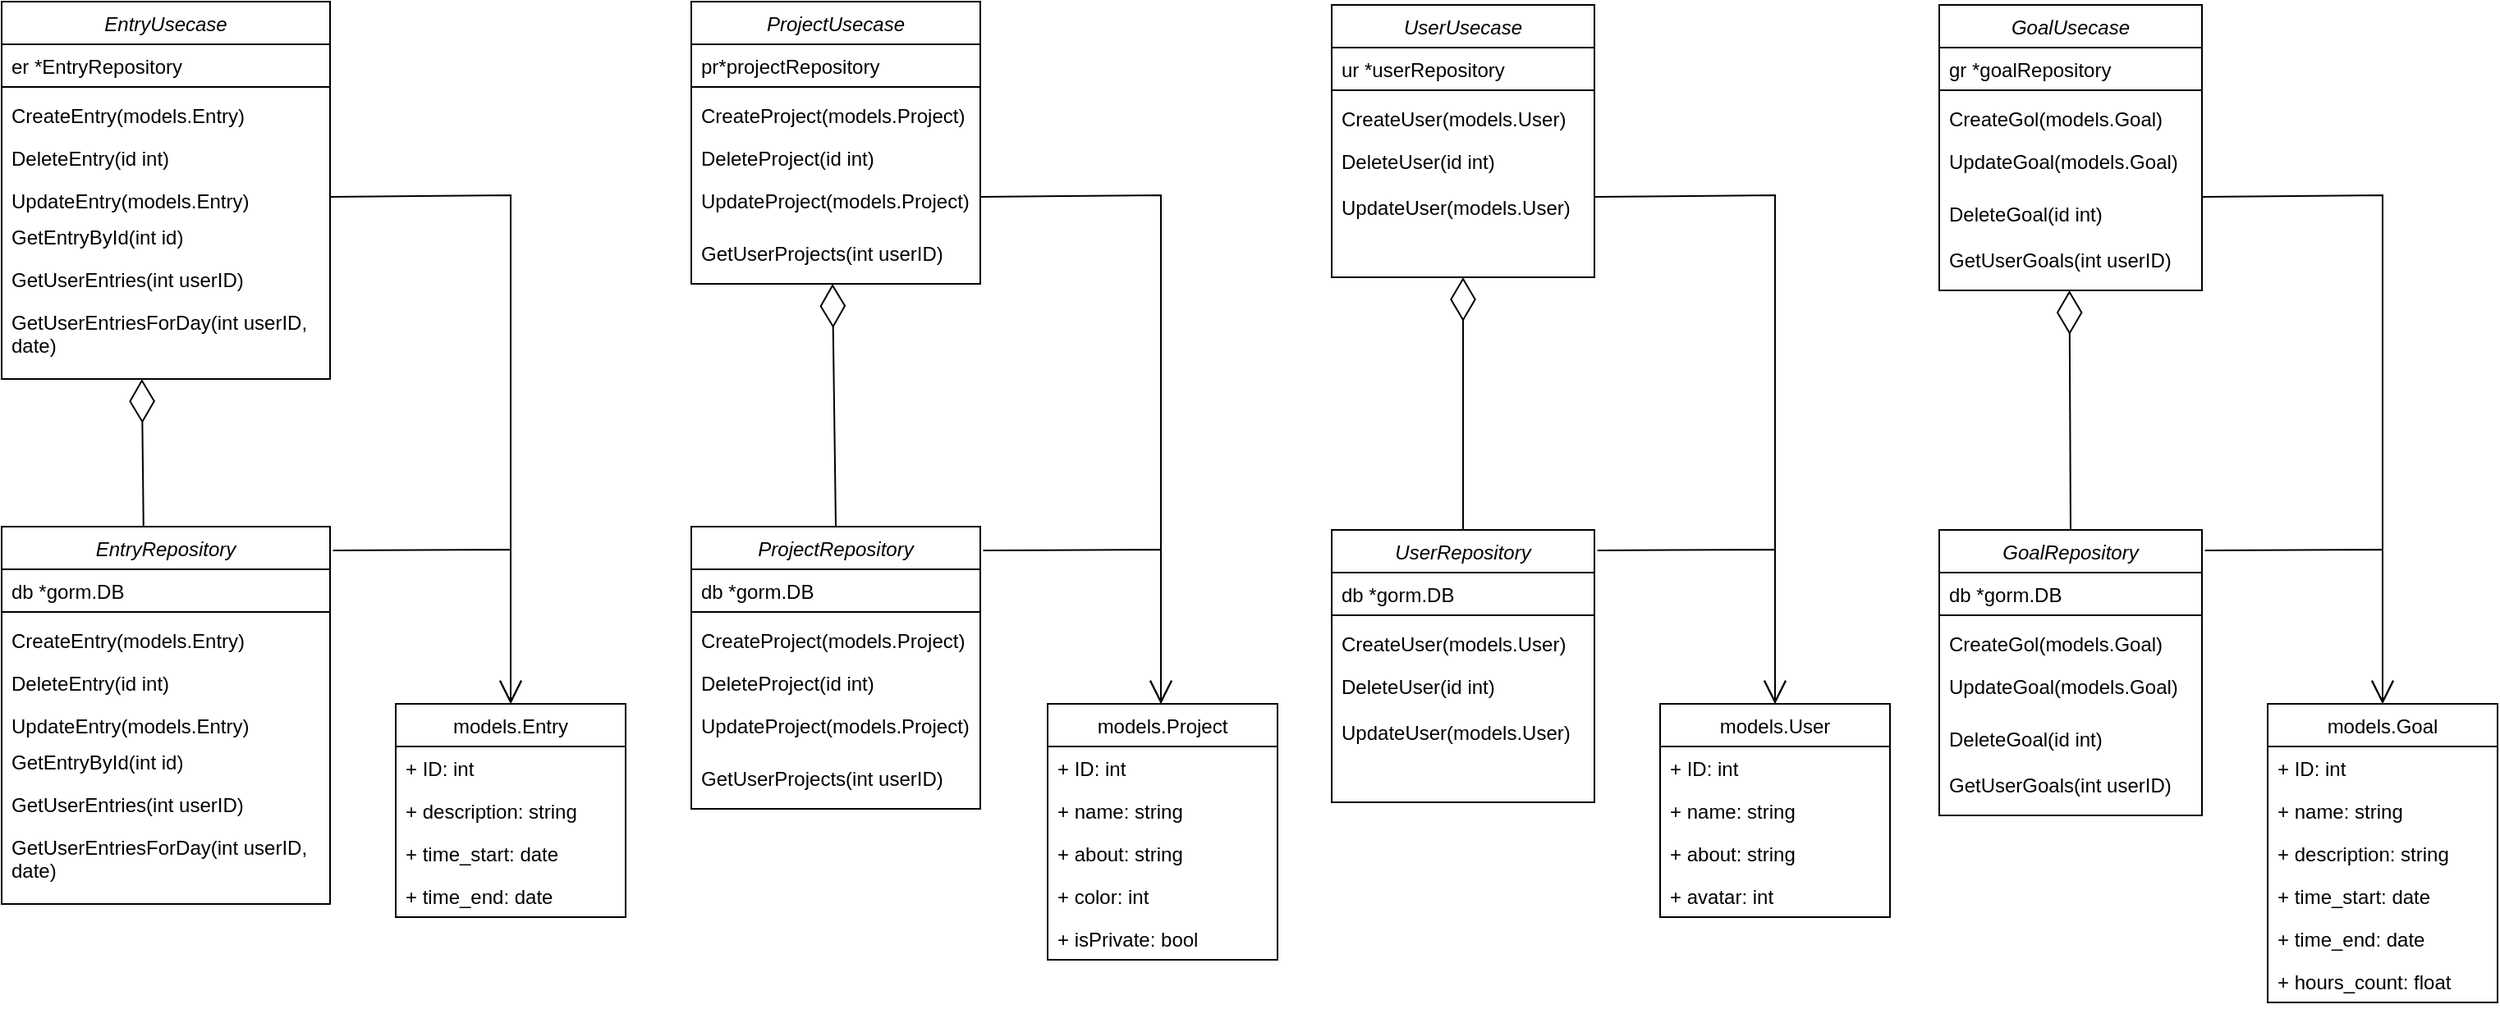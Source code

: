 <mxfile version="20.6.2" type="device"><diagram id="C5RBs43oDa-KdzZeNtuy" name="Page-1"><mxGraphModel dx="2102" dy="1493" grid="1" gridSize="10" guides="1" tooltips="1" connect="1" arrows="1" fold="1" page="1" pageScale="1" pageWidth="827" pageHeight="1169" math="0" shadow="0"><root><mxCell id="WIyWlLk6GJQsqaUBKTNV-0"/><mxCell id="WIyWlLk6GJQsqaUBKTNV-1" parent="WIyWlLk6GJQsqaUBKTNV-0"/><mxCell id="zkfFHV4jXpPFQw0GAbJ--0" value="EntryRepository" style="swimlane;fontStyle=2;align=center;verticalAlign=top;childLayout=stackLayout;horizontal=1;startSize=26;horizontalStack=0;resizeParent=1;resizeLast=0;collapsible=1;marginBottom=0;rounded=0;shadow=0;strokeWidth=1;" parent="WIyWlLk6GJQsqaUBKTNV-1" vertex="1"><mxGeometry x="190" y="532" width="200" height="230" as="geometry"><mxRectangle x="230" y="140" width="160" height="26" as="alternateBounds"/></mxGeometry></mxCell><mxCell id="zkfFHV4jXpPFQw0GAbJ--1" value="db *gorm.DB" style="text;align=left;verticalAlign=top;spacingLeft=4;spacingRight=4;overflow=hidden;rotatable=0;points=[[0,0.5],[1,0.5]];portConstraint=eastwest;" parent="zkfFHV4jXpPFQw0GAbJ--0" vertex="1"><mxGeometry y="26" width="200" height="22" as="geometry"/></mxCell><mxCell id="zkfFHV4jXpPFQw0GAbJ--4" value="" style="line;html=1;strokeWidth=1;align=left;verticalAlign=middle;spacingTop=-1;spacingLeft=3;spacingRight=3;rotatable=0;labelPosition=right;points=[];portConstraint=eastwest;" parent="zkfFHV4jXpPFQw0GAbJ--0" vertex="1"><mxGeometry y="48" width="200" height="8" as="geometry"/></mxCell><mxCell id="zkfFHV4jXpPFQw0GAbJ--5" value="CreateEntry(models.Entry)" style="text;align=left;verticalAlign=top;spacingLeft=4;spacingRight=4;overflow=hidden;rotatable=0;points=[[0,0.5],[1,0.5]];portConstraint=eastwest;" parent="zkfFHV4jXpPFQw0GAbJ--0" vertex="1"><mxGeometry y="56" width="200" height="26" as="geometry"/></mxCell><mxCell id="bdG2pTNwwo2HeMWPwpLU-18" value="DeleteEntry(id int)" style="text;align=left;verticalAlign=top;spacingLeft=4;spacingRight=4;overflow=hidden;rotatable=0;points=[[0,0.5],[1,0.5]];portConstraint=eastwest;" parent="zkfFHV4jXpPFQw0GAbJ--0" vertex="1"><mxGeometry y="82" width="200" height="26" as="geometry"/></mxCell><mxCell id="bdG2pTNwwo2HeMWPwpLU-19" value="UpdateEntry(models.Entry)" style="text;align=left;verticalAlign=top;spacingLeft=4;spacingRight=4;overflow=hidden;rotatable=0;points=[[0,0.5],[1,0.5]];portConstraint=eastwest;" parent="zkfFHV4jXpPFQw0GAbJ--0" vertex="1"><mxGeometry y="108" width="200" height="22" as="geometry"/></mxCell><mxCell id="bdG2pTNwwo2HeMWPwpLU-25" value="GetEntryById(int id)" style="text;align=left;verticalAlign=top;spacingLeft=4;spacingRight=4;overflow=hidden;rotatable=0;points=[[0,0.5],[1,0.5]];portConstraint=eastwest;" parent="zkfFHV4jXpPFQw0GAbJ--0" vertex="1"><mxGeometry y="130" width="200" height="26" as="geometry"/></mxCell><mxCell id="bdG2pTNwwo2HeMWPwpLU-26" value="GetUserEntries(int userID)" style="text;align=left;verticalAlign=top;spacingLeft=4;spacingRight=4;overflow=hidden;rotatable=0;points=[[0,0.5],[1,0.5]];portConstraint=eastwest;" parent="zkfFHV4jXpPFQw0GAbJ--0" vertex="1"><mxGeometry y="156" width="200" height="26" as="geometry"/></mxCell><mxCell id="ceSXgUmGwGuTZ-yXrynS-0" value="GetUserEntriesForDay(int userID,&#10;date)" style="text;align=left;verticalAlign=top;spacingLeft=4;spacingRight=4;overflow=hidden;rotatable=0;points=[[0,0.5],[1,0.5]];portConstraint=eastwest;" vertex="1" parent="zkfFHV4jXpPFQw0GAbJ--0"><mxGeometry y="182" width="200" height="48" as="geometry"/></mxCell><mxCell id="bdG2pTNwwo2HeMWPwpLU-0" value="ProjectRepository" style="swimlane;fontStyle=2;align=center;verticalAlign=top;childLayout=stackLayout;horizontal=1;startSize=26;horizontalStack=0;resizeParent=1;resizeLast=0;collapsible=1;marginBottom=0;rounded=0;shadow=0;strokeWidth=1;" parent="WIyWlLk6GJQsqaUBKTNV-1" vertex="1"><mxGeometry x="610" y="532" width="176" height="172" as="geometry"><mxRectangle x="230" y="140" width="160" height="26" as="alternateBounds"/></mxGeometry></mxCell><mxCell id="bdG2pTNwwo2HeMWPwpLU-1" value="db *gorm.DB" style="text;align=left;verticalAlign=top;spacingLeft=4;spacingRight=4;overflow=hidden;rotatable=0;points=[[0,0.5],[1,0.5]];portConstraint=eastwest;" parent="bdG2pTNwwo2HeMWPwpLU-0" vertex="1"><mxGeometry y="26" width="176" height="22" as="geometry"/></mxCell><mxCell id="bdG2pTNwwo2HeMWPwpLU-4" value="" style="line;html=1;strokeWidth=1;align=left;verticalAlign=middle;spacingTop=-1;spacingLeft=3;spacingRight=3;rotatable=0;labelPosition=right;points=[];portConstraint=eastwest;" parent="bdG2pTNwwo2HeMWPwpLU-0" vertex="1"><mxGeometry y="48" width="176" height="8" as="geometry"/></mxCell><mxCell id="bdG2pTNwwo2HeMWPwpLU-21" value="CreateProject(models.Project)" style="text;align=left;verticalAlign=top;spacingLeft=4;spacingRight=4;overflow=hidden;rotatable=0;points=[[0,0.5],[1,0.5]];portConstraint=eastwest;" parent="bdG2pTNwwo2HeMWPwpLU-0" vertex="1"><mxGeometry y="56" width="176" height="26" as="geometry"/></mxCell><mxCell id="bdG2pTNwwo2HeMWPwpLU-22" value="DeleteProject(id int)" style="text;align=left;verticalAlign=top;spacingLeft=4;spacingRight=4;overflow=hidden;rotatable=0;points=[[0,0.5],[1,0.5]];portConstraint=eastwest;" parent="bdG2pTNwwo2HeMWPwpLU-0" vertex="1"><mxGeometry y="82" width="176" height="26" as="geometry"/></mxCell><mxCell id="bdG2pTNwwo2HeMWPwpLU-23" value="UpdateProject(models.Project)" style="text;align=left;verticalAlign=top;spacingLeft=4;spacingRight=4;overflow=hidden;rotatable=0;points=[[0,0.5],[1,0.5]];portConstraint=eastwest;" parent="bdG2pTNwwo2HeMWPwpLU-0" vertex="1"><mxGeometry y="108" width="176" height="32" as="geometry"/></mxCell><mxCell id="ceSXgUmGwGuTZ-yXrynS-1" value="GetUserProjects(int userID)" style="text;align=left;verticalAlign=top;spacingLeft=4;spacingRight=4;overflow=hidden;rotatable=0;points=[[0,0.5],[1,0.5]];portConstraint=eastwest;" vertex="1" parent="bdG2pTNwwo2HeMWPwpLU-0"><mxGeometry y="140" width="176" height="32" as="geometry"/></mxCell><mxCell id="bdG2pTNwwo2HeMWPwpLU-6" value="UserRepository" style="swimlane;fontStyle=2;align=center;verticalAlign=top;childLayout=stackLayout;horizontal=1;startSize=26;horizontalStack=0;resizeParent=1;resizeLast=0;collapsible=1;marginBottom=0;rounded=0;shadow=0;strokeWidth=1;" parent="WIyWlLk6GJQsqaUBKTNV-1" vertex="1"><mxGeometry x="1000" y="534" width="160" height="166" as="geometry"><mxRectangle x="230" y="140" width="160" height="26" as="alternateBounds"/></mxGeometry></mxCell><mxCell id="bdG2pTNwwo2HeMWPwpLU-7" value="db *gorm.DB" style="text;align=left;verticalAlign=top;spacingLeft=4;spacingRight=4;overflow=hidden;rotatable=0;points=[[0,0.5],[1,0.5]];portConstraint=eastwest;" parent="bdG2pTNwwo2HeMWPwpLU-6" vertex="1"><mxGeometry y="26" width="160" height="22" as="geometry"/></mxCell><mxCell id="bdG2pTNwwo2HeMWPwpLU-10" value="" style="line;html=1;strokeWidth=1;align=left;verticalAlign=middle;spacingTop=-1;spacingLeft=3;spacingRight=3;rotatable=0;labelPosition=right;points=[];portConstraint=eastwest;" parent="bdG2pTNwwo2HeMWPwpLU-6" vertex="1"><mxGeometry y="48" width="160" height="8" as="geometry"/></mxCell><mxCell id="ceSXgUmGwGuTZ-yXrynS-2" value="CreateUser(models.User)" style="text;align=left;verticalAlign=top;spacingLeft=4;spacingRight=4;overflow=hidden;rotatable=0;points=[[0,0.5],[1,0.5]];portConstraint=eastwest;" vertex="1" parent="bdG2pTNwwo2HeMWPwpLU-6"><mxGeometry y="56" width="160" height="26" as="geometry"/></mxCell><mxCell id="ceSXgUmGwGuTZ-yXrynS-3" value="DeleteUser(id int)" style="text;align=left;verticalAlign=top;spacingLeft=4;spacingRight=4;overflow=hidden;rotatable=0;points=[[0,0.5],[1,0.5]];portConstraint=eastwest;" vertex="1" parent="bdG2pTNwwo2HeMWPwpLU-6"><mxGeometry y="82" width="160" height="28" as="geometry"/></mxCell><mxCell id="ceSXgUmGwGuTZ-yXrynS-4" value="UpdateUser(models.User)" style="text;align=left;verticalAlign=top;spacingLeft=4;spacingRight=4;overflow=hidden;rotatable=0;points=[[0,0.5],[1,0.5]];portConstraint=eastwest;" vertex="1" parent="bdG2pTNwwo2HeMWPwpLU-6"><mxGeometry y="110" width="160" height="32" as="geometry"/></mxCell><mxCell id="bdG2pTNwwo2HeMWPwpLU-12" value="GoalRepository" style="swimlane;fontStyle=2;align=center;verticalAlign=top;childLayout=stackLayout;horizontal=1;startSize=26;horizontalStack=0;resizeParent=1;resizeLast=0;collapsible=1;marginBottom=0;rounded=0;shadow=0;strokeWidth=1;" parent="WIyWlLk6GJQsqaUBKTNV-1" vertex="1"><mxGeometry x="1370" y="534" width="160" height="174" as="geometry"><mxRectangle x="230" y="140" width="160" height="26" as="alternateBounds"/></mxGeometry></mxCell><mxCell id="bdG2pTNwwo2HeMWPwpLU-13" value="db *gorm.DB" style="text;align=left;verticalAlign=top;spacingLeft=4;spacingRight=4;overflow=hidden;rotatable=0;points=[[0,0.5],[1,0.5]];portConstraint=eastwest;" parent="bdG2pTNwwo2HeMWPwpLU-12" vertex="1"><mxGeometry y="26" width="160" height="22" as="geometry"/></mxCell><mxCell id="bdG2pTNwwo2HeMWPwpLU-16" value="" style="line;html=1;strokeWidth=1;align=left;verticalAlign=middle;spacingTop=-1;spacingLeft=3;spacingRight=3;rotatable=0;labelPosition=right;points=[];portConstraint=eastwest;" parent="bdG2pTNwwo2HeMWPwpLU-12" vertex="1"><mxGeometry y="48" width="160" height="8" as="geometry"/></mxCell><mxCell id="ceSXgUmGwGuTZ-yXrynS-8" value="CreateGol(models.Goal)" style="text;align=left;verticalAlign=top;spacingLeft=4;spacingRight=4;overflow=hidden;rotatable=0;points=[[0,0.5],[1,0.5]];portConstraint=eastwest;" vertex="1" parent="bdG2pTNwwo2HeMWPwpLU-12"><mxGeometry y="56" width="160" height="26" as="geometry"/></mxCell><mxCell id="ceSXgUmGwGuTZ-yXrynS-10" value="UpdateGoal(models.Goal)" style="text;align=left;verticalAlign=top;spacingLeft=4;spacingRight=4;overflow=hidden;rotatable=0;points=[[0,0.5],[1,0.5]];portConstraint=eastwest;" vertex="1" parent="bdG2pTNwwo2HeMWPwpLU-12"><mxGeometry y="82" width="160" height="32" as="geometry"/></mxCell><mxCell id="ceSXgUmGwGuTZ-yXrynS-9" value="DeleteGoal(id int)" style="text;align=left;verticalAlign=top;spacingLeft=4;spacingRight=4;overflow=hidden;rotatable=0;points=[[0,0.5],[1,0.5]];portConstraint=eastwest;" vertex="1" parent="bdG2pTNwwo2HeMWPwpLU-12"><mxGeometry y="114" width="160" height="28" as="geometry"/></mxCell><mxCell id="ceSXgUmGwGuTZ-yXrynS-11" value="GetUserGoals(int userID)" style="text;align=left;verticalAlign=top;spacingLeft=4;spacingRight=4;overflow=hidden;rotatable=0;points=[[0,0.5],[1,0.5]];portConstraint=eastwest;" vertex="1" parent="bdG2pTNwwo2HeMWPwpLU-12"><mxGeometry y="142" width="160" height="32" as="geometry"/></mxCell><mxCell id="ceSXgUmGwGuTZ-yXrynS-12" value="EntryUsecase" style="swimlane;fontStyle=2;align=center;verticalAlign=top;childLayout=stackLayout;horizontal=1;startSize=26;horizontalStack=0;resizeParent=1;resizeLast=0;collapsible=1;marginBottom=0;rounded=0;shadow=0;strokeWidth=1;" vertex="1" parent="WIyWlLk6GJQsqaUBKTNV-1"><mxGeometry x="190" y="212" width="200" height="230" as="geometry"><mxRectangle x="230" y="140" width="160" height="26" as="alternateBounds"/></mxGeometry></mxCell><mxCell id="ceSXgUmGwGuTZ-yXrynS-13" value="er *EntryRepository" style="text;align=left;verticalAlign=top;spacingLeft=4;spacingRight=4;overflow=hidden;rotatable=0;points=[[0,0.5],[1,0.5]];portConstraint=eastwest;" vertex="1" parent="ceSXgUmGwGuTZ-yXrynS-12"><mxGeometry y="26" width="200" height="22" as="geometry"/></mxCell><mxCell id="ceSXgUmGwGuTZ-yXrynS-14" value="" style="line;html=1;strokeWidth=1;align=left;verticalAlign=middle;spacingTop=-1;spacingLeft=3;spacingRight=3;rotatable=0;labelPosition=right;points=[];portConstraint=eastwest;" vertex="1" parent="ceSXgUmGwGuTZ-yXrynS-12"><mxGeometry y="48" width="200" height="8" as="geometry"/></mxCell><mxCell id="ceSXgUmGwGuTZ-yXrynS-15" value="CreateEntry(models.Entry)" style="text;align=left;verticalAlign=top;spacingLeft=4;spacingRight=4;overflow=hidden;rotatable=0;points=[[0,0.5],[1,0.5]];portConstraint=eastwest;" vertex="1" parent="ceSXgUmGwGuTZ-yXrynS-12"><mxGeometry y="56" width="200" height="26" as="geometry"/></mxCell><mxCell id="ceSXgUmGwGuTZ-yXrynS-16" value="DeleteEntry(id int)" style="text;align=left;verticalAlign=top;spacingLeft=4;spacingRight=4;overflow=hidden;rotatable=0;points=[[0,0.5],[1,0.5]];portConstraint=eastwest;" vertex="1" parent="ceSXgUmGwGuTZ-yXrynS-12"><mxGeometry y="82" width="200" height="26" as="geometry"/></mxCell><mxCell id="ceSXgUmGwGuTZ-yXrynS-17" value="UpdateEntry(models.Entry)" style="text;align=left;verticalAlign=top;spacingLeft=4;spacingRight=4;overflow=hidden;rotatable=0;points=[[0,0.5],[1,0.5]];portConstraint=eastwest;" vertex="1" parent="ceSXgUmGwGuTZ-yXrynS-12"><mxGeometry y="108" width="200" height="22" as="geometry"/></mxCell><mxCell id="ceSXgUmGwGuTZ-yXrynS-18" value="GetEntryById(int id)" style="text;align=left;verticalAlign=top;spacingLeft=4;spacingRight=4;overflow=hidden;rotatable=0;points=[[0,0.5],[1,0.5]];portConstraint=eastwest;" vertex="1" parent="ceSXgUmGwGuTZ-yXrynS-12"><mxGeometry y="130" width="200" height="26" as="geometry"/></mxCell><mxCell id="ceSXgUmGwGuTZ-yXrynS-19" value="GetUserEntries(int userID)" style="text;align=left;verticalAlign=top;spacingLeft=4;spacingRight=4;overflow=hidden;rotatable=0;points=[[0,0.5],[1,0.5]];portConstraint=eastwest;" vertex="1" parent="ceSXgUmGwGuTZ-yXrynS-12"><mxGeometry y="156" width="200" height="26" as="geometry"/></mxCell><mxCell id="ceSXgUmGwGuTZ-yXrynS-20" value="GetUserEntriesForDay(int userID,&#10;date)" style="text;align=left;verticalAlign=top;spacingLeft=4;spacingRight=4;overflow=hidden;rotatable=0;points=[[0,0.5],[1,0.5]];portConstraint=eastwest;" vertex="1" parent="ceSXgUmGwGuTZ-yXrynS-12"><mxGeometry y="182" width="200" height="48" as="geometry"/></mxCell><mxCell id="ceSXgUmGwGuTZ-yXrynS-21" value="ProjectUsecase" style="swimlane;fontStyle=2;align=center;verticalAlign=top;childLayout=stackLayout;horizontal=1;startSize=26;horizontalStack=0;resizeParent=1;resizeLast=0;collapsible=1;marginBottom=0;rounded=0;shadow=0;strokeWidth=1;" vertex="1" parent="WIyWlLk6GJQsqaUBKTNV-1"><mxGeometry x="610" y="212" width="176" height="172" as="geometry"><mxRectangle x="230" y="140" width="160" height="26" as="alternateBounds"/></mxGeometry></mxCell><mxCell id="ceSXgUmGwGuTZ-yXrynS-22" value="pr*projectRepository" style="text;align=left;verticalAlign=top;spacingLeft=4;spacingRight=4;overflow=hidden;rotatable=0;points=[[0,0.5],[1,0.5]];portConstraint=eastwest;" vertex="1" parent="ceSXgUmGwGuTZ-yXrynS-21"><mxGeometry y="26" width="176" height="22" as="geometry"/></mxCell><mxCell id="ceSXgUmGwGuTZ-yXrynS-23" value="" style="line;html=1;strokeWidth=1;align=left;verticalAlign=middle;spacingTop=-1;spacingLeft=3;spacingRight=3;rotatable=0;labelPosition=right;points=[];portConstraint=eastwest;" vertex="1" parent="ceSXgUmGwGuTZ-yXrynS-21"><mxGeometry y="48" width="176" height="8" as="geometry"/></mxCell><mxCell id="ceSXgUmGwGuTZ-yXrynS-24" value="CreateProject(models.Project)" style="text;align=left;verticalAlign=top;spacingLeft=4;spacingRight=4;overflow=hidden;rotatable=0;points=[[0,0.5],[1,0.5]];portConstraint=eastwest;" vertex="1" parent="ceSXgUmGwGuTZ-yXrynS-21"><mxGeometry y="56" width="176" height="26" as="geometry"/></mxCell><mxCell id="ceSXgUmGwGuTZ-yXrynS-25" value="DeleteProject(id int)" style="text;align=left;verticalAlign=top;spacingLeft=4;spacingRight=4;overflow=hidden;rotatable=0;points=[[0,0.5],[1,0.5]];portConstraint=eastwest;" vertex="1" parent="ceSXgUmGwGuTZ-yXrynS-21"><mxGeometry y="82" width="176" height="26" as="geometry"/></mxCell><mxCell id="ceSXgUmGwGuTZ-yXrynS-26" value="UpdateProject(models.Project)" style="text;align=left;verticalAlign=top;spacingLeft=4;spacingRight=4;overflow=hidden;rotatable=0;points=[[0,0.5],[1,0.5]];portConstraint=eastwest;" vertex="1" parent="ceSXgUmGwGuTZ-yXrynS-21"><mxGeometry y="108" width="176" height="32" as="geometry"/></mxCell><mxCell id="ceSXgUmGwGuTZ-yXrynS-27" value="GetUserProjects(int userID)" style="text;align=left;verticalAlign=top;spacingLeft=4;spacingRight=4;overflow=hidden;rotatable=0;points=[[0,0.5],[1,0.5]];portConstraint=eastwest;" vertex="1" parent="ceSXgUmGwGuTZ-yXrynS-21"><mxGeometry y="140" width="176" height="32" as="geometry"/></mxCell><mxCell id="ceSXgUmGwGuTZ-yXrynS-28" value="UserUsecase" style="swimlane;fontStyle=2;align=center;verticalAlign=top;childLayout=stackLayout;horizontal=1;startSize=26;horizontalStack=0;resizeParent=1;resizeLast=0;collapsible=1;marginBottom=0;rounded=0;shadow=0;strokeWidth=1;" vertex="1" parent="WIyWlLk6GJQsqaUBKTNV-1"><mxGeometry x="1000" y="214" width="160" height="166" as="geometry"><mxRectangle x="230" y="140" width="160" height="26" as="alternateBounds"/></mxGeometry></mxCell><mxCell id="ceSXgUmGwGuTZ-yXrynS-29" value="ur *userRepository" style="text;align=left;verticalAlign=top;spacingLeft=4;spacingRight=4;overflow=hidden;rotatable=0;points=[[0,0.5],[1,0.5]];portConstraint=eastwest;" vertex="1" parent="ceSXgUmGwGuTZ-yXrynS-28"><mxGeometry y="26" width="160" height="22" as="geometry"/></mxCell><mxCell id="ceSXgUmGwGuTZ-yXrynS-30" value="" style="line;html=1;strokeWidth=1;align=left;verticalAlign=middle;spacingTop=-1;spacingLeft=3;spacingRight=3;rotatable=0;labelPosition=right;points=[];portConstraint=eastwest;" vertex="1" parent="ceSXgUmGwGuTZ-yXrynS-28"><mxGeometry y="48" width="160" height="8" as="geometry"/></mxCell><mxCell id="ceSXgUmGwGuTZ-yXrynS-31" value="CreateUser(models.User)" style="text;align=left;verticalAlign=top;spacingLeft=4;spacingRight=4;overflow=hidden;rotatable=0;points=[[0,0.5],[1,0.5]];portConstraint=eastwest;" vertex="1" parent="ceSXgUmGwGuTZ-yXrynS-28"><mxGeometry y="56" width="160" height="26" as="geometry"/></mxCell><mxCell id="ceSXgUmGwGuTZ-yXrynS-32" value="DeleteUser(id int)" style="text;align=left;verticalAlign=top;spacingLeft=4;spacingRight=4;overflow=hidden;rotatable=0;points=[[0,0.5],[1,0.5]];portConstraint=eastwest;" vertex="1" parent="ceSXgUmGwGuTZ-yXrynS-28"><mxGeometry y="82" width="160" height="28" as="geometry"/></mxCell><mxCell id="ceSXgUmGwGuTZ-yXrynS-33" value="UpdateUser(models.User)" style="text;align=left;verticalAlign=top;spacingLeft=4;spacingRight=4;overflow=hidden;rotatable=0;points=[[0,0.5],[1,0.5]];portConstraint=eastwest;" vertex="1" parent="ceSXgUmGwGuTZ-yXrynS-28"><mxGeometry y="110" width="160" height="32" as="geometry"/></mxCell><mxCell id="ceSXgUmGwGuTZ-yXrynS-34" value="GoalUsecase" style="swimlane;fontStyle=2;align=center;verticalAlign=top;childLayout=stackLayout;horizontal=1;startSize=26;horizontalStack=0;resizeParent=1;resizeLast=0;collapsible=1;marginBottom=0;rounded=0;shadow=0;strokeWidth=1;" vertex="1" parent="WIyWlLk6GJQsqaUBKTNV-1"><mxGeometry x="1370" y="214" width="160" height="174" as="geometry"><mxRectangle x="230" y="140" width="160" height="26" as="alternateBounds"/></mxGeometry></mxCell><mxCell id="ceSXgUmGwGuTZ-yXrynS-35" value="gr *goalRepository" style="text;align=left;verticalAlign=top;spacingLeft=4;spacingRight=4;overflow=hidden;rotatable=0;points=[[0,0.5],[1,0.5]];portConstraint=eastwest;" vertex="1" parent="ceSXgUmGwGuTZ-yXrynS-34"><mxGeometry y="26" width="160" height="22" as="geometry"/></mxCell><mxCell id="ceSXgUmGwGuTZ-yXrynS-36" value="" style="line;html=1;strokeWidth=1;align=left;verticalAlign=middle;spacingTop=-1;spacingLeft=3;spacingRight=3;rotatable=0;labelPosition=right;points=[];portConstraint=eastwest;" vertex="1" parent="ceSXgUmGwGuTZ-yXrynS-34"><mxGeometry y="48" width="160" height="8" as="geometry"/></mxCell><mxCell id="ceSXgUmGwGuTZ-yXrynS-37" value="CreateGol(models.Goal)" style="text;align=left;verticalAlign=top;spacingLeft=4;spacingRight=4;overflow=hidden;rotatable=0;points=[[0,0.5],[1,0.5]];portConstraint=eastwest;" vertex="1" parent="ceSXgUmGwGuTZ-yXrynS-34"><mxGeometry y="56" width="160" height="26" as="geometry"/></mxCell><mxCell id="ceSXgUmGwGuTZ-yXrynS-38" value="UpdateGoal(models.Goal)" style="text;align=left;verticalAlign=top;spacingLeft=4;spacingRight=4;overflow=hidden;rotatable=0;points=[[0,0.5],[1,0.5]];portConstraint=eastwest;" vertex="1" parent="ceSXgUmGwGuTZ-yXrynS-34"><mxGeometry y="82" width="160" height="32" as="geometry"/></mxCell><mxCell id="ceSXgUmGwGuTZ-yXrynS-39" value="DeleteGoal(id int)" style="text;align=left;verticalAlign=top;spacingLeft=4;spacingRight=4;overflow=hidden;rotatable=0;points=[[0,0.5],[1,0.5]];portConstraint=eastwest;" vertex="1" parent="ceSXgUmGwGuTZ-yXrynS-34"><mxGeometry y="114" width="160" height="28" as="geometry"/></mxCell><mxCell id="ceSXgUmGwGuTZ-yXrynS-40" value="GetUserGoals(int userID)" style="text;align=left;verticalAlign=top;spacingLeft=4;spacingRight=4;overflow=hidden;rotatable=0;points=[[0,0.5],[1,0.5]];portConstraint=eastwest;" vertex="1" parent="ceSXgUmGwGuTZ-yXrynS-34"><mxGeometry y="142" width="160" height="32" as="geometry"/></mxCell><mxCell id="ceSXgUmGwGuTZ-yXrynS-41" value="" style="endArrow=diamondThin;endFill=0;endSize=24;html=1;rounded=0;entryX=0.427;entryY=1.001;entryDx=0;entryDy=0;entryPerimeter=0;exitX=0.432;exitY=0.002;exitDx=0;exitDy=0;exitPerimeter=0;" edge="1" parent="WIyWlLk6GJQsqaUBKTNV-1" source="zkfFHV4jXpPFQw0GAbJ--0" target="ceSXgUmGwGuTZ-yXrynS-20"><mxGeometry width="160" relative="1" as="geometry"><mxPoint x="550" y="460" as="sourcePoint"/><mxPoint x="710" y="460" as="targetPoint"/></mxGeometry></mxCell><mxCell id="ceSXgUmGwGuTZ-yXrynS-42" value="" style="endArrow=diamondThin;endFill=0;endSize=24;html=1;rounded=0;entryX=0.427;entryY=1.001;entryDx=0;entryDy=0;entryPerimeter=0;exitX=0.5;exitY=0;exitDx=0;exitDy=0;" edge="1" parent="WIyWlLk6GJQsqaUBKTNV-1" source="bdG2pTNwwo2HeMWPwpLU-0"><mxGeometry width="160" relative="1" as="geometry"><mxPoint x="697" y="474.41" as="sourcePoint"/><mxPoint x="696" y="383.998" as="targetPoint"/></mxGeometry></mxCell><mxCell id="ceSXgUmGwGuTZ-yXrynS-43" value="" style="endArrow=diamondThin;endFill=0;endSize=24;html=1;rounded=0;entryX=0.427;entryY=1.001;entryDx=0;entryDy=0;entryPerimeter=0;exitX=0.5;exitY=0;exitDx=0;exitDy=0;" edge="1" parent="WIyWlLk6GJQsqaUBKTNV-1" source="bdG2pTNwwo2HeMWPwpLU-6"><mxGeometry width="160" relative="1" as="geometry"><mxPoint x="1081" y="470.41" as="sourcePoint"/><mxPoint x="1080" y="379.998" as="targetPoint"/></mxGeometry></mxCell><mxCell id="ceSXgUmGwGuTZ-yXrynS-44" value="" style="endArrow=diamondThin;endFill=0;endSize=24;html=1;rounded=0;entryX=0.427;entryY=1.001;entryDx=0;entryDy=0;entryPerimeter=0;exitX=0.5;exitY=0;exitDx=0;exitDy=0;" edge="1" parent="WIyWlLk6GJQsqaUBKTNV-1" source="bdG2pTNwwo2HeMWPwpLU-12"><mxGeometry width="160" relative="1" as="geometry"><mxPoint x="1450.29" y="478.41" as="sourcePoint"/><mxPoint x="1449.29" y="387.998" as="targetPoint"/></mxGeometry></mxCell><mxCell id="ceSXgUmGwGuTZ-yXrynS-45" value="models.Entry" style="swimlane;fontStyle=0;childLayout=stackLayout;horizontal=1;startSize=26;fillColor=none;horizontalStack=0;resizeParent=1;resizeParentMax=0;resizeLast=0;collapsible=1;marginBottom=0;" vertex="1" parent="WIyWlLk6GJQsqaUBKTNV-1"><mxGeometry x="430" y="640" width="140" height="130" as="geometry"/></mxCell><mxCell id="ceSXgUmGwGuTZ-yXrynS-59" value="+ ID: int" style="text;strokeColor=none;fillColor=none;align=left;verticalAlign=top;spacingLeft=4;spacingRight=4;overflow=hidden;rotatable=0;points=[[0,0.5],[1,0.5]];portConstraint=eastwest;" vertex="1" parent="ceSXgUmGwGuTZ-yXrynS-45"><mxGeometry y="26" width="140" height="26" as="geometry"/></mxCell><mxCell id="ceSXgUmGwGuTZ-yXrynS-46" value="+ description: string" style="text;strokeColor=none;fillColor=none;align=left;verticalAlign=top;spacingLeft=4;spacingRight=4;overflow=hidden;rotatable=0;points=[[0,0.5],[1,0.5]];portConstraint=eastwest;" vertex="1" parent="ceSXgUmGwGuTZ-yXrynS-45"><mxGeometry y="52" width="140" height="26" as="geometry"/></mxCell><mxCell id="ceSXgUmGwGuTZ-yXrynS-47" value="+ time_start: date" style="text;strokeColor=none;fillColor=none;align=left;verticalAlign=top;spacingLeft=4;spacingRight=4;overflow=hidden;rotatable=0;points=[[0,0.5],[1,0.5]];portConstraint=eastwest;" vertex="1" parent="ceSXgUmGwGuTZ-yXrynS-45"><mxGeometry y="78" width="140" height="26" as="geometry"/></mxCell><mxCell id="ceSXgUmGwGuTZ-yXrynS-48" value="+ time_end: date" style="text;strokeColor=none;fillColor=none;align=left;verticalAlign=top;spacingLeft=4;spacingRight=4;overflow=hidden;rotatable=0;points=[[0,0.5],[1,0.5]];portConstraint=eastwest;" vertex="1" parent="ceSXgUmGwGuTZ-yXrynS-45"><mxGeometry y="104" width="140" height="26" as="geometry"/></mxCell><mxCell id="ceSXgUmGwGuTZ-yXrynS-50" value="" style="endArrow=open;endFill=1;endSize=12;html=1;rounded=0;exitX=1;exitY=0.5;exitDx=0;exitDy=0;entryX=0.5;entryY=0;entryDx=0;entryDy=0;" edge="1" parent="WIyWlLk6GJQsqaUBKTNV-1" source="ceSXgUmGwGuTZ-yXrynS-17" target="ceSXgUmGwGuTZ-yXrynS-45"><mxGeometry width="160" relative="1" as="geometry"><mxPoint x="460" y="490" as="sourcePoint"/><mxPoint x="620" y="490" as="targetPoint"/><Array as="points"><mxPoint x="500" y="330"/></Array></mxGeometry></mxCell><mxCell id="ceSXgUmGwGuTZ-yXrynS-53" value="" style="endArrow=open;endFill=1;endSize=12;html=1;rounded=0;exitX=1.009;exitY=0.063;exitDx=0;exitDy=0;exitPerimeter=0;" edge="1" parent="WIyWlLk6GJQsqaUBKTNV-1" source="zkfFHV4jXpPFQw0GAbJ--0"><mxGeometry width="160" relative="1" as="geometry"><mxPoint x="400" y="341" as="sourcePoint"/><mxPoint x="500" y="640" as="targetPoint"/><Array as="points"><mxPoint x="500" y="546"/></Array></mxGeometry></mxCell><mxCell id="ceSXgUmGwGuTZ-yXrynS-60" value="models.Project" style="swimlane;fontStyle=0;childLayout=stackLayout;horizontal=1;startSize=26;fillColor=none;horizontalStack=0;resizeParent=1;resizeParentMax=0;resizeLast=0;collapsible=1;marginBottom=0;" vertex="1" parent="WIyWlLk6GJQsqaUBKTNV-1"><mxGeometry x="827" y="640" width="140" height="156" as="geometry"/></mxCell><mxCell id="ceSXgUmGwGuTZ-yXrynS-61" value="+ ID: int" style="text;strokeColor=none;fillColor=none;align=left;verticalAlign=top;spacingLeft=4;spacingRight=4;overflow=hidden;rotatable=0;points=[[0,0.5],[1,0.5]];portConstraint=eastwest;" vertex="1" parent="ceSXgUmGwGuTZ-yXrynS-60"><mxGeometry y="26" width="140" height="26" as="geometry"/></mxCell><mxCell id="ceSXgUmGwGuTZ-yXrynS-62" value="+ name: string" style="text;strokeColor=none;fillColor=none;align=left;verticalAlign=top;spacingLeft=4;spacingRight=4;overflow=hidden;rotatable=0;points=[[0,0.5],[1,0.5]];portConstraint=eastwest;" vertex="1" parent="ceSXgUmGwGuTZ-yXrynS-60"><mxGeometry y="52" width="140" height="26" as="geometry"/></mxCell><mxCell id="ceSXgUmGwGuTZ-yXrynS-63" value="+ about: string" style="text;strokeColor=none;fillColor=none;align=left;verticalAlign=top;spacingLeft=4;spacingRight=4;overflow=hidden;rotatable=0;points=[[0,0.5],[1,0.5]];portConstraint=eastwest;" vertex="1" parent="ceSXgUmGwGuTZ-yXrynS-60"><mxGeometry y="78" width="140" height="26" as="geometry"/></mxCell><mxCell id="ceSXgUmGwGuTZ-yXrynS-64" value="+ color: int" style="text;strokeColor=none;fillColor=none;align=left;verticalAlign=top;spacingLeft=4;spacingRight=4;overflow=hidden;rotatable=0;points=[[0,0.5],[1,0.5]];portConstraint=eastwest;" vertex="1" parent="ceSXgUmGwGuTZ-yXrynS-60"><mxGeometry y="104" width="140" height="26" as="geometry"/></mxCell><mxCell id="ceSXgUmGwGuTZ-yXrynS-65" value="+ isPrivate: bool" style="text;strokeColor=none;fillColor=none;align=left;verticalAlign=top;spacingLeft=4;spacingRight=4;overflow=hidden;rotatable=0;points=[[0,0.5],[1,0.5]];portConstraint=eastwest;" vertex="1" parent="ceSXgUmGwGuTZ-yXrynS-60"><mxGeometry y="130" width="140" height="26" as="geometry"/></mxCell><mxCell id="ceSXgUmGwGuTZ-yXrynS-66" value="" style="endArrow=open;endFill=1;endSize=12;html=1;rounded=0;exitX=1;exitY=0.5;exitDx=0;exitDy=0;entryX=0.5;entryY=0;entryDx=0;entryDy=0;" edge="1" parent="WIyWlLk6GJQsqaUBKTNV-1"><mxGeometry width="160" relative="1" as="geometry"><mxPoint x="786" y="331" as="sourcePoint"/><mxPoint x="896" y="640" as="targetPoint"/><Array as="points"><mxPoint x="896" y="330"/></Array></mxGeometry></mxCell><mxCell id="ceSXgUmGwGuTZ-yXrynS-67" value="" style="endArrow=open;endFill=1;endSize=12;html=1;rounded=0;exitX=1.009;exitY=0.063;exitDx=0;exitDy=0;exitPerimeter=0;" edge="1" parent="WIyWlLk6GJQsqaUBKTNV-1"><mxGeometry width="160" relative="1" as="geometry"><mxPoint x="787.8" y="546.49" as="sourcePoint"/><mxPoint x="896" y="640" as="targetPoint"/><Array as="points"><mxPoint x="896" y="546"/></Array></mxGeometry></mxCell><mxCell id="ceSXgUmGwGuTZ-yXrynS-68" value="" style="endArrow=open;endFill=1;endSize=12;html=1;rounded=0;exitX=1;exitY=0.5;exitDx=0;exitDy=0;entryX=0.5;entryY=0;entryDx=0;entryDy=0;" edge="1" parent="WIyWlLk6GJQsqaUBKTNV-1"><mxGeometry width="160" relative="1" as="geometry"><mxPoint x="1160" y="331" as="sourcePoint"/><mxPoint x="1270" y="640" as="targetPoint"/><Array as="points"><mxPoint x="1270" y="330"/></Array></mxGeometry></mxCell><mxCell id="ceSXgUmGwGuTZ-yXrynS-69" value="" style="endArrow=open;endFill=1;endSize=12;html=1;rounded=0;exitX=1.009;exitY=0.063;exitDx=0;exitDy=0;exitPerimeter=0;" edge="1" parent="WIyWlLk6GJQsqaUBKTNV-1"><mxGeometry width="160" relative="1" as="geometry"><mxPoint x="1161.8" y="546.49" as="sourcePoint"/><mxPoint x="1270" y="640" as="targetPoint"/><Array as="points"><mxPoint x="1270" y="546"/></Array></mxGeometry></mxCell><mxCell id="ceSXgUmGwGuTZ-yXrynS-70" value="models.User" style="swimlane;fontStyle=0;childLayout=stackLayout;horizontal=1;startSize=26;fillColor=none;horizontalStack=0;resizeParent=1;resizeParentMax=0;resizeLast=0;collapsible=1;marginBottom=0;" vertex="1" parent="WIyWlLk6GJQsqaUBKTNV-1"><mxGeometry x="1200" y="640" width="140" height="130" as="geometry"/></mxCell><mxCell id="ceSXgUmGwGuTZ-yXrynS-71" value="+ ID: int" style="text;strokeColor=none;fillColor=none;align=left;verticalAlign=top;spacingLeft=4;spacingRight=4;overflow=hidden;rotatable=0;points=[[0,0.5],[1,0.5]];portConstraint=eastwest;" vertex="1" parent="ceSXgUmGwGuTZ-yXrynS-70"><mxGeometry y="26" width="140" height="26" as="geometry"/></mxCell><mxCell id="ceSXgUmGwGuTZ-yXrynS-72" value="+ name: string" style="text;strokeColor=none;fillColor=none;align=left;verticalAlign=top;spacingLeft=4;spacingRight=4;overflow=hidden;rotatable=0;points=[[0,0.5],[1,0.5]];portConstraint=eastwest;" vertex="1" parent="ceSXgUmGwGuTZ-yXrynS-70"><mxGeometry y="52" width="140" height="26" as="geometry"/></mxCell><mxCell id="ceSXgUmGwGuTZ-yXrynS-73" value="+ about: string" style="text;strokeColor=none;fillColor=none;align=left;verticalAlign=top;spacingLeft=4;spacingRight=4;overflow=hidden;rotatable=0;points=[[0,0.5],[1,0.5]];portConstraint=eastwest;" vertex="1" parent="ceSXgUmGwGuTZ-yXrynS-70"><mxGeometry y="78" width="140" height="26" as="geometry"/></mxCell><mxCell id="ceSXgUmGwGuTZ-yXrynS-74" value="+ avatar: int" style="text;strokeColor=none;fillColor=none;align=left;verticalAlign=top;spacingLeft=4;spacingRight=4;overflow=hidden;rotatable=0;points=[[0,0.5],[1,0.5]];portConstraint=eastwest;" vertex="1" parent="ceSXgUmGwGuTZ-yXrynS-70"><mxGeometry y="104" width="140" height="26" as="geometry"/></mxCell><mxCell id="ceSXgUmGwGuTZ-yXrynS-76" value="" style="endArrow=open;endFill=1;endSize=12;html=1;rounded=0;exitX=1;exitY=0.5;exitDx=0;exitDy=0;entryX=0.5;entryY=0;entryDx=0;entryDy=0;" edge="1" parent="WIyWlLk6GJQsqaUBKTNV-1"><mxGeometry width="160" relative="1" as="geometry"><mxPoint x="1530" y="331" as="sourcePoint"/><mxPoint x="1640" y="640" as="targetPoint"/><Array as="points"><mxPoint x="1640" y="330"/></Array></mxGeometry></mxCell><mxCell id="ceSXgUmGwGuTZ-yXrynS-77" value="" style="endArrow=open;endFill=1;endSize=12;html=1;rounded=0;exitX=1.009;exitY=0.063;exitDx=0;exitDy=0;exitPerimeter=0;" edge="1" parent="WIyWlLk6GJQsqaUBKTNV-1"><mxGeometry width="160" relative="1" as="geometry"><mxPoint x="1531.8" y="546.49" as="sourcePoint"/><mxPoint x="1640" y="640" as="targetPoint"/><Array as="points"><mxPoint x="1640" y="546"/></Array></mxGeometry></mxCell><mxCell id="ceSXgUmGwGuTZ-yXrynS-78" value="models.Goal" style="swimlane;fontStyle=0;childLayout=stackLayout;horizontal=1;startSize=26;fillColor=none;horizontalStack=0;resizeParent=1;resizeParentMax=0;resizeLast=0;collapsible=1;marginBottom=0;" vertex="1" parent="WIyWlLk6GJQsqaUBKTNV-1"><mxGeometry x="1570" y="640" width="140" height="182" as="geometry"/></mxCell><mxCell id="ceSXgUmGwGuTZ-yXrynS-79" value="+ ID: int" style="text;strokeColor=none;fillColor=none;align=left;verticalAlign=top;spacingLeft=4;spacingRight=4;overflow=hidden;rotatable=0;points=[[0,0.5],[1,0.5]];portConstraint=eastwest;" vertex="1" parent="ceSXgUmGwGuTZ-yXrynS-78"><mxGeometry y="26" width="140" height="26" as="geometry"/></mxCell><mxCell id="ceSXgUmGwGuTZ-yXrynS-80" value="+ name: string" style="text;strokeColor=none;fillColor=none;align=left;verticalAlign=top;spacingLeft=4;spacingRight=4;overflow=hidden;rotatable=0;points=[[0,0.5],[1,0.5]];portConstraint=eastwest;" vertex="1" parent="ceSXgUmGwGuTZ-yXrynS-78"><mxGeometry y="52" width="140" height="26" as="geometry"/></mxCell><mxCell id="ceSXgUmGwGuTZ-yXrynS-81" value="+ description: string" style="text;strokeColor=none;fillColor=none;align=left;verticalAlign=top;spacingLeft=4;spacingRight=4;overflow=hidden;rotatable=0;points=[[0,0.5],[1,0.5]];portConstraint=eastwest;" vertex="1" parent="ceSXgUmGwGuTZ-yXrynS-78"><mxGeometry y="78" width="140" height="26" as="geometry"/></mxCell><mxCell id="ceSXgUmGwGuTZ-yXrynS-82" value="+ time_start: date" style="text;strokeColor=none;fillColor=none;align=left;verticalAlign=top;spacingLeft=4;spacingRight=4;overflow=hidden;rotatable=0;points=[[0,0.5],[1,0.5]];portConstraint=eastwest;" vertex="1" parent="ceSXgUmGwGuTZ-yXrynS-78"><mxGeometry y="104" width="140" height="26" as="geometry"/></mxCell><mxCell id="ceSXgUmGwGuTZ-yXrynS-83" value="+ time_end: date" style="text;strokeColor=none;fillColor=none;align=left;verticalAlign=top;spacingLeft=4;spacingRight=4;overflow=hidden;rotatable=0;points=[[0,0.5],[1,0.5]];portConstraint=eastwest;" vertex="1" parent="ceSXgUmGwGuTZ-yXrynS-78"><mxGeometry y="130" width="140" height="26" as="geometry"/></mxCell><mxCell id="ceSXgUmGwGuTZ-yXrynS-84" value="+ hours_count: float" style="text;strokeColor=none;fillColor=none;align=left;verticalAlign=top;spacingLeft=4;spacingRight=4;overflow=hidden;rotatable=0;points=[[0,0.5],[1,0.5]];portConstraint=eastwest;" vertex="1" parent="ceSXgUmGwGuTZ-yXrynS-78"><mxGeometry y="156" width="140" height="26" as="geometry"/></mxCell></root></mxGraphModel></diagram></mxfile>